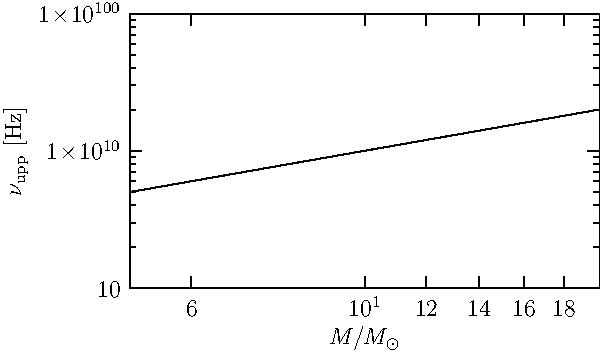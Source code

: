 import graph;

size(300,175,IgnoreAspect);
scale(Log,Log);
draw(graph(identity,5,20));
xlimits(5,20);
ylimits(1,100);
xaxis("$M/M_\odot$",BottomTop,LeftTicks(new real[] {6,10,12,14,16,18}));
yaxis("$\nu_{\rm upp}$ [Hz]",LeftRight,
      RightTicks(new string(real x){return format(pow10(x));}));

